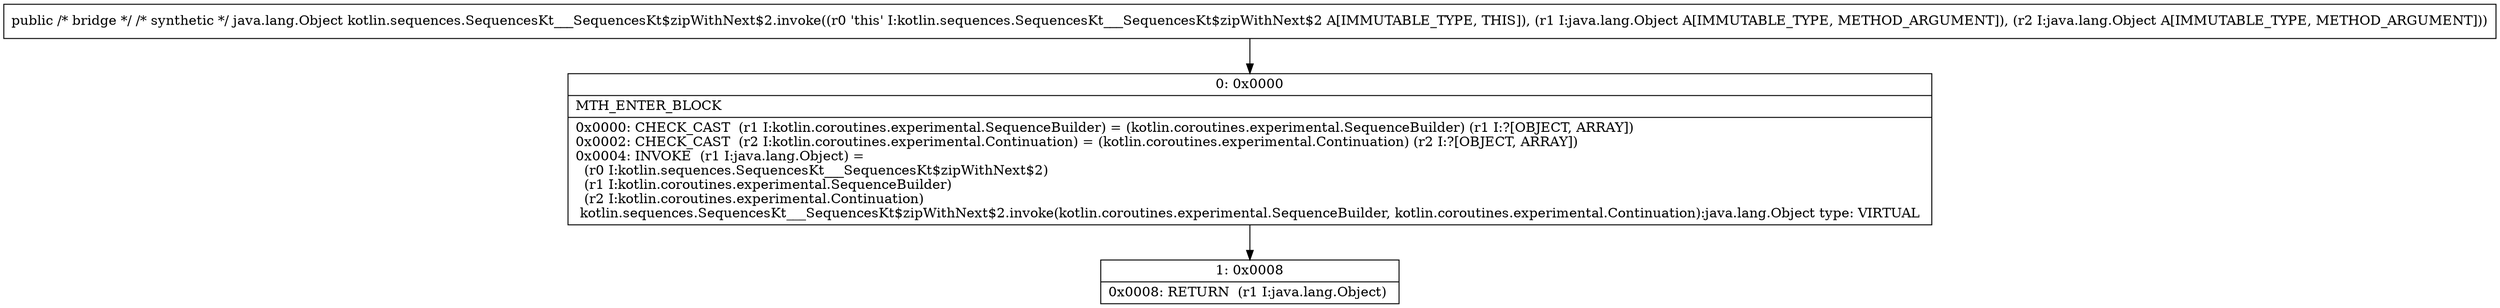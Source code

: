 digraph "CFG forkotlin.sequences.SequencesKt___SequencesKt$zipWithNext$2.invoke(Ljava\/lang\/Object;Ljava\/lang\/Object;)Ljava\/lang\/Object;" {
Node_0 [shape=record,label="{0\:\ 0x0000|MTH_ENTER_BLOCK\l|0x0000: CHECK_CAST  (r1 I:kotlin.coroutines.experimental.SequenceBuilder) = (kotlin.coroutines.experimental.SequenceBuilder) (r1 I:?[OBJECT, ARRAY]) \l0x0002: CHECK_CAST  (r2 I:kotlin.coroutines.experimental.Continuation) = (kotlin.coroutines.experimental.Continuation) (r2 I:?[OBJECT, ARRAY]) \l0x0004: INVOKE  (r1 I:java.lang.Object) = \l  (r0 I:kotlin.sequences.SequencesKt___SequencesKt$zipWithNext$2)\l  (r1 I:kotlin.coroutines.experimental.SequenceBuilder)\l  (r2 I:kotlin.coroutines.experimental.Continuation)\l kotlin.sequences.SequencesKt___SequencesKt$zipWithNext$2.invoke(kotlin.coroutines.experimental.SequenceBuilder, kotlin.coroutines.experimental.Continuation):java.lang.Object type: VIRTUAL \l}"];
Node_1 [shape=record,label="{1\:\ 0x0008|0x0008: RETURN  (r1 I:java.lang.Object) \l}"];
MethodNode[shape=record,label="{public \/* bridge *\/ \/* synthetic *\/ java.lang.Object kotlin.sequences.SequencesKt___SequencesKt$zipWithNext$2.invoke((r0 'this' I:kotlin.sequences.SequencesKt___SequencesKt$zipWithNext$2 A[IMMUTABLE_TYPE, THIS]), (r1 I:java.lang.Object A[IMMUTABLE_TYPE, METHOD_ARGUMENT]), (r2 I:java.lang.Object A[IMMUTABLE_TYPE, METHOD_ARGUMENT])) }"];
MethodNode -> Node_0;
Node_0 -> Node_1;
}

